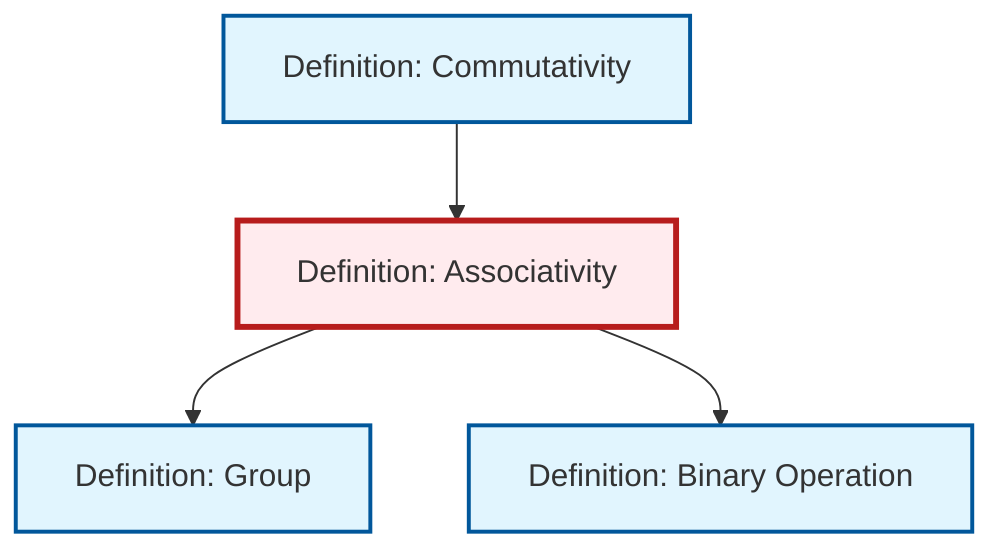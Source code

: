 graph TD
    classDef definition fill:#e1f5fe,stroke:#01579b,stroke-width:2px
    classDef theorem fill:#f3e5f5,stroke:#4a148c,stroke-width:2px
    classDef axiom fill:#fff3e0,stroke:#e65100,stroke-width:2px
    classDef example fill:#e8f5e9,stroke:#1b5e20,stroke-width:2px
    classDef current fill:#ffebee,stroke:#b71c1c,stroke-width:3px
    def-binary-operation["Definition: Binary Operation"]:::definition
    def-associativity["Definition: Associativity"]:::definition
    def-commutativity["Definition: Commutativity"]:::definition
    def-group["Definition: Group"]:::definition
    def-associativity --> def-group
    def-commutativity --> def-associativity
    def-associativity --> def-binary-operation
    class def-associativity current